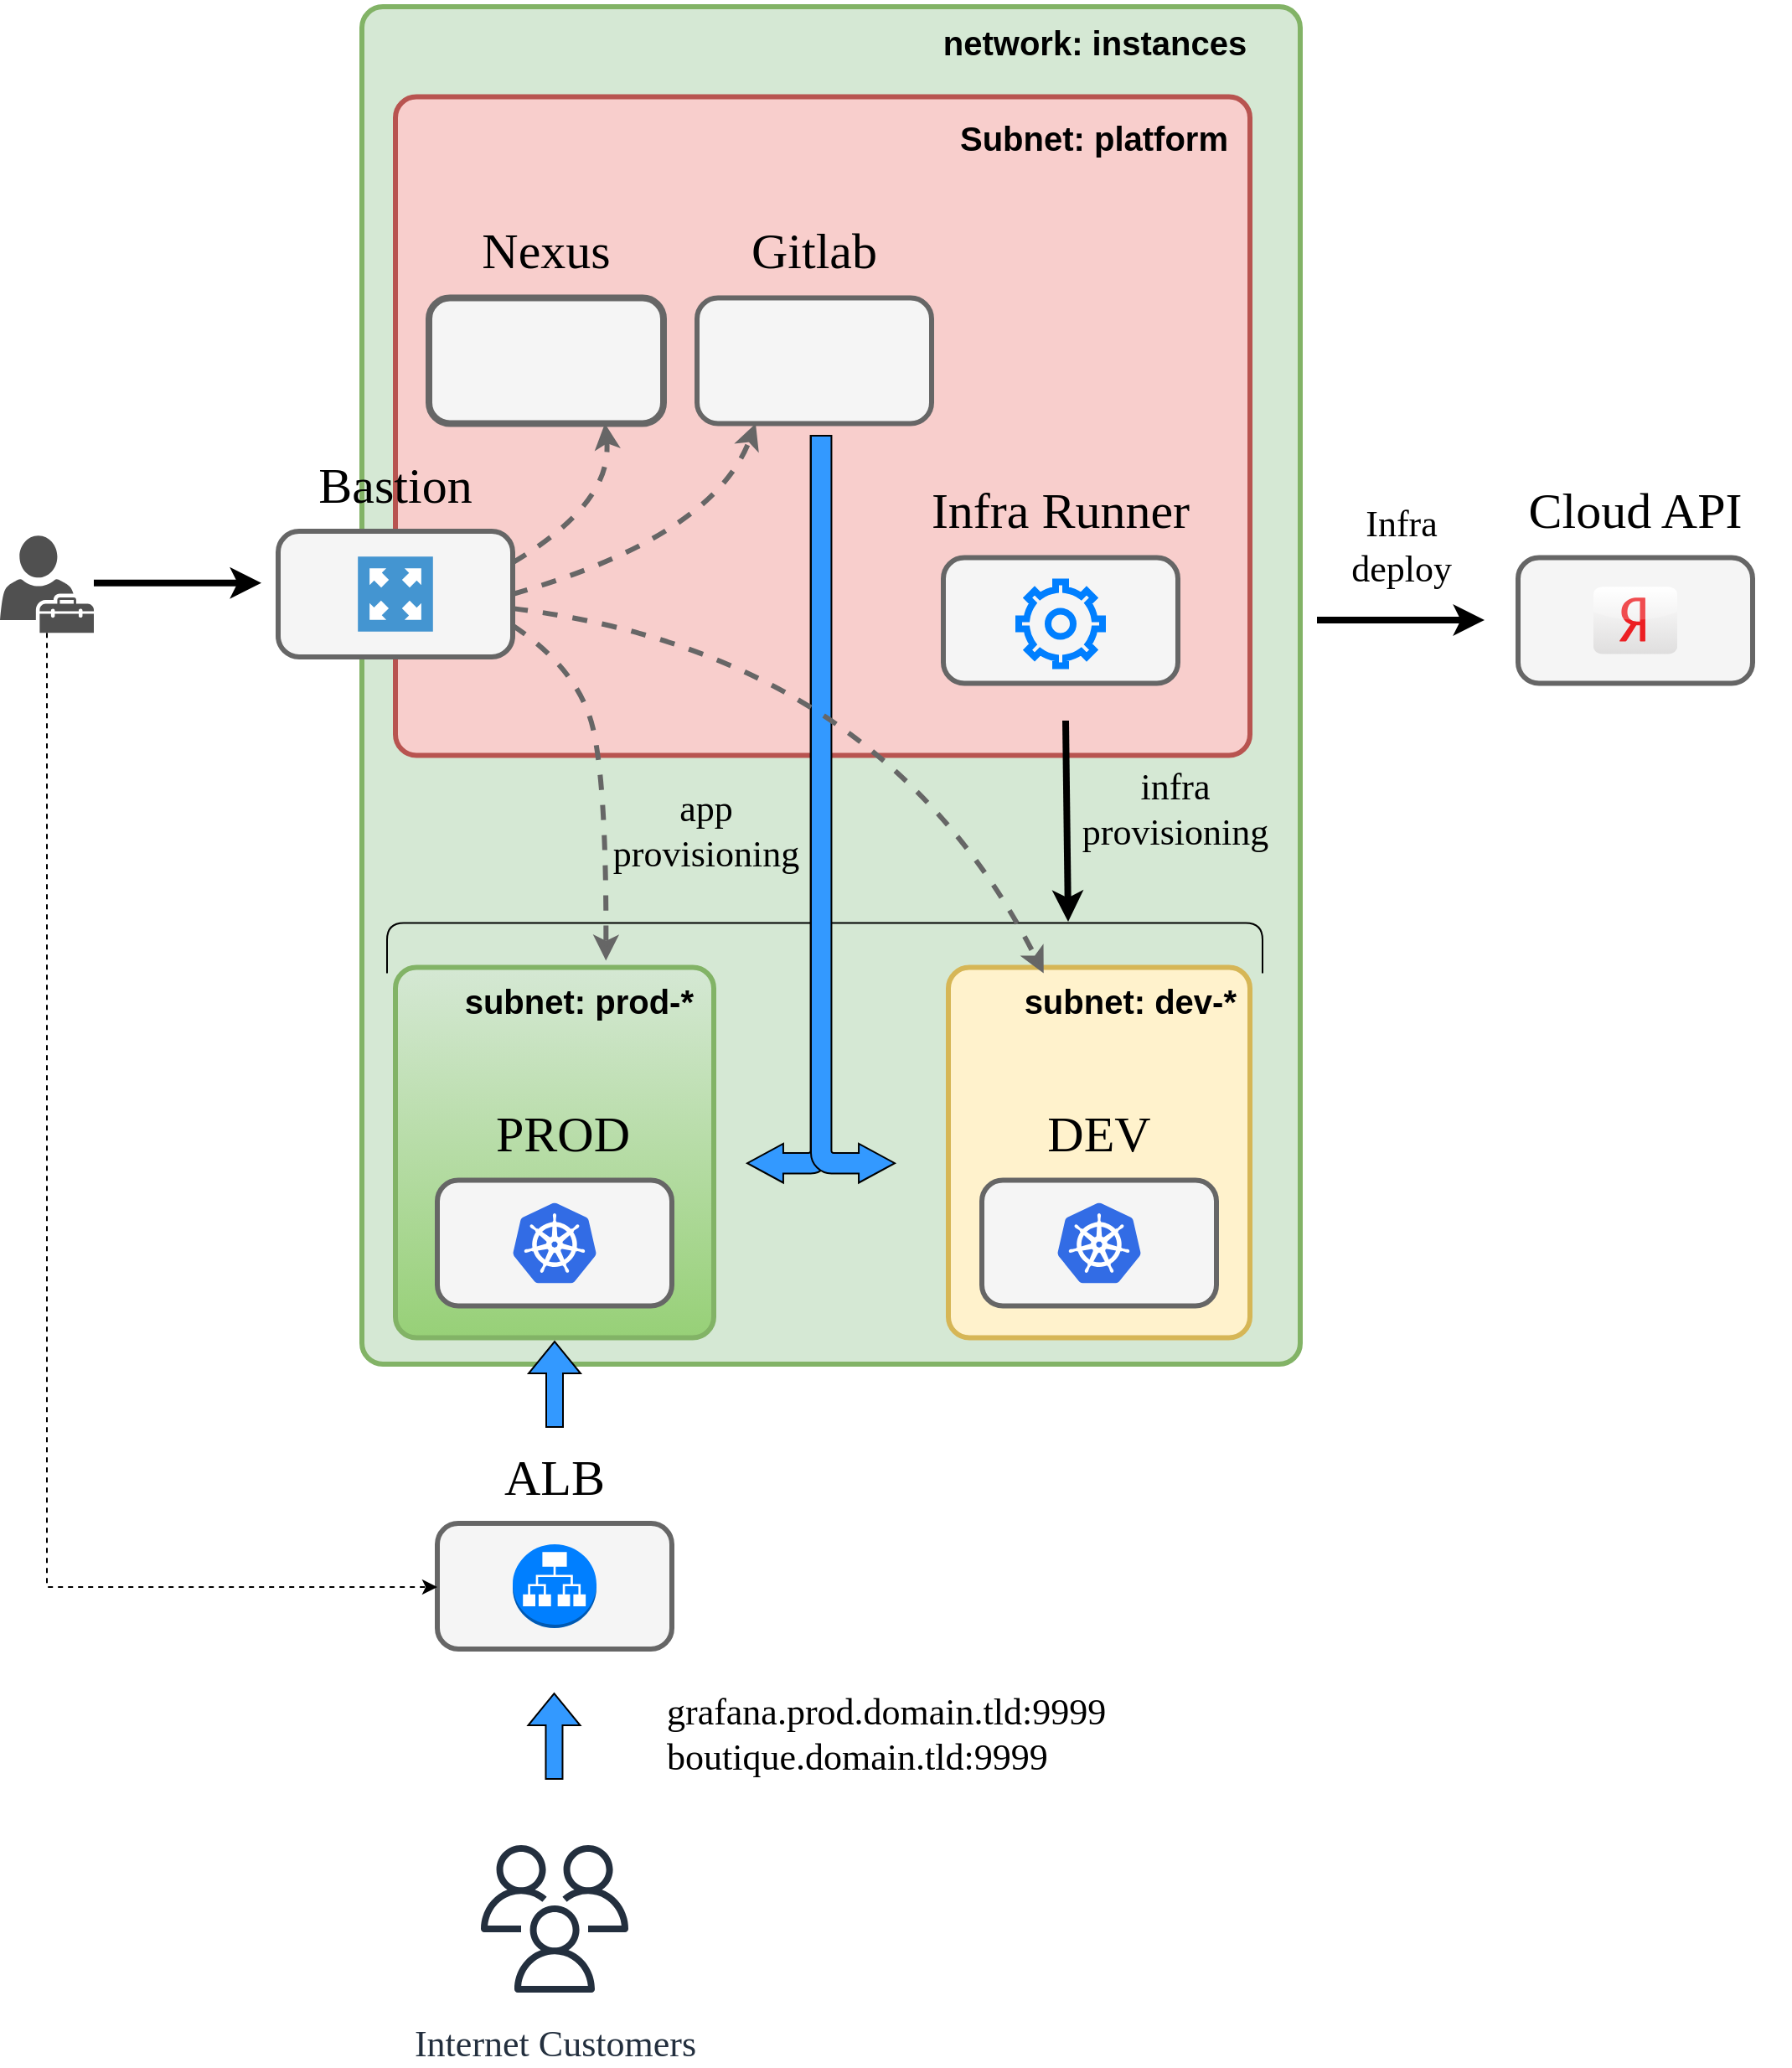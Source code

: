 <mxfile version="20.7.4" type="device"><diagram id="rOQ_kR_JM_lmEFtDz3hM" name="Page-1"><mxGraphModel dx="1956" dy="1098" grid="1" gridSize="10" guides="1" tooltips="1" connect="1" arrows="1" fold="1" page="1" pageScale="1" pageWidth="1169" pageHeight="827" background="none" math="0" shadow="0"><root><mxCell id="0"/><mxCell id="1" parent="0"/><mxCell id="isQGVpZ9_MMjknRB4OHt-1" value="" style="rounded=1;whiteSpace=wrap;html=1;fillColor=#d5e8d4;strokeColor=#82b366;absoluteArcSize=1;arcSize=25;strokeWidth=3;" parent="1" vertex="1"><mxGeometry x="240" y="14" width="560" height="810" as="geometry"/></mxCell><mxCell id="cO4VPkEwaOWTGZpY2_Oz-37" value="" style="rounded=1;whiteSpace=wrap;html=1;fillColor=#f8cecc;strokeColor=#b85450;absoluteArcSize=1;arcSize=25;fontColor=#000000;strokeWidth=3;" parent="1" vertex="1"><mxGeometry x="260" y="67.75" width="510" height="393" as="geometry"/></mxCell><mxCell id="6e3XKi6OUkXW03cfDCQT-12" value="" style="rounded=1;whiteSpace=wrap;html=1;fillColor=#fff2cc;strokeColor=#d6b656;absoluteArcSize=1;arcSize=25;fontColor=#000000;strokeWidth=3;" parent="1" vertex="1"><mxGeometry x="590" y="587.25" width="180" height="221" as="geometry"/></mxCell><mxCell id="6e3XKi6OUkXW03cfDCQT-18" value="subnet: dev-*" style="text;html=1;strokeColor=none;fillColor=none;align=right;verticalAlign=middle;whiteSpace=wrap;rounded=0;fontSize=20;fontStyle=1;fontColor=#000000;" parent="1" vertex="1"><mxGeometry x="624" y="587.25" width="140" height="40" as="geometry"/></mxCell><mxCell id="cO4VPkEwaOWTGZpY2_Oz-38" value="Subnet: platform" style="text;html=1;strokeColor=none;fillColor=none;align=center;verticalAlign=middle;whiteSpace=wrap;rounded=0;fontSize=20;fontStyle=1;fontColor=#000000;" parent="1" vertex="1"><mxGeometry x="590" y="67" width="174" height="50" as="geometry"/></mxCell><mxCell id="cO4VPkEwaOWTGZpY2_Oz-54" value="" style="group" parent="1" vertex="1" connectable="0"><mxGeometry x="190" y="270" width="140" height="132" as="geometry"/></mxCell><mxCell id="cO4VPkEwaOWTGZpY2_Oz-49" value="" style="group;" parent="cO4VPkEwaOWTGZpY2_Oz-54" vertex="1" connectable="0"><mxGeometry y="57" width="140" height="75" as="geometry"/></mxCell><mxCell id="cO4VPkEwaOWTGZpY2_Oz-50" value="" style="rounded=1;fontSize=26;arcSize=25;absoluteArcSize=1;fillColor=#f5f5f5;fontColor=#000000;strokeColor=#666666;align=right;fontStyle=1;verticalAlign=middle;horizontal=1;html=1;whiteSpace=wrap;fontFamily=Times New Roman;spacingRight=14;spacingBottom=10;strokeWidth=3;" parent="cO4VPkEwaOWTGZpY2_Oz-49" vertex="1"><mxGeometry width="140" height="75" as="geometry"/></mxCell><mxCell id="cO4VPkEwaOWTGZpY2_Oz-52" value="" style="pointerEvents=1;shadow=0;dashed=0;html=1;strokeColor=none;fillColor=#4495D1;labelPosition=center;verticalLabelPosition=bottom;verticalAlign=top;align=center;outlineConnect=0;shape=mxgraph.veeam.2d.proxy_appliance;labelBackgroundColor=default;sketch=0;strokeWidth=4;fontFamily=Times New Roman;fontSize=12;fontColor=default;" parent="cO4VPkEwaOWTGZpY2_Oz-49" vertex="1"><mxGeometry x="47.6" y="15.1" width="44.8" height="44.8" as="geometry"/></mxCell><mxCell id="cO4VPkEwaOWTGZpY2_Oz-53" value="Bastion" style="text;html=1;strokeColor=none;fillColor=none;align=center;verticalAlign=middle;whiteSpace=wrap;rounded=0;labelBackgroundColor=none;sketch=0;strokeWidth=4;fontFamily=Times New Roman;fontSize=30;fontColor=default;" parent="cO4VPkEwaOWTGZpY2_Oz-54" vertex="1"><mxGeometry x="10" width="120" height="57" as="geometry"/></mxCell><mxCell id="cO4VPkEwaOWTGZpY2_Oz-55" value="" style="group;strokeWidth=3;" parent="1" vertex="1" connectable="0"><mxGeometry x="587" y="285.75" width="180" height="132" as="geometry"/></mxCell><mxCell id="cO4VPkEwaOWTGZpY2_Oz-56" value="" style="group;strokeWidth=3;strokeColor=none;" parent="cO4VPkEwaOWTGZpY2_Oz-55" vertex="1" connectable="0"><mxGeometry y="57" width="140" height="75" as="geometry"/></mxCell><mxCell id="cO4VPkEwaOWTGZpY2_Oz-57" value="" style="rounded=1;fontSize=26;arcSize=25;absoluteArcSize=1;fillColor=#f5f5f5;fontColor=#000000;strokeColor=#666666;align=right;fontStyle=1;verticalAlign=middle;horizontal=1;html=1;whiteSpace=wrap;fontFamily=Times New Roman;spacingRight=14;spacingBottom=10;strokeWidth=3;" parent="cO4VPkEwaOWTGZpY2_Oz-56" vertex="1"><mxGeometry width="140" height="75" as="geometry"/></mxCell><mxCell id="cO4VPkEwaOWTGZpY2_Oz-60" value="" style="html=1;verticalLabelPosition=bottom;align=center;labelBackgroundColor=#ffffff;verticalAlign=top;strokeWidth=4;strokeColor=#007FFF;shadow=0;dashed=0;shape=mxgraph.ios7.icons.settings;sketch=0;fontFamily=Times New Roman;fontSize=26;fontColor=default;fillColor=none;aspect=fixed;" parent="cO4VPkEwaOWTGZpY2_Oz-56" vertex="1"><mxGeometry x="45" y="14.5" width="50" height="50" as="geometry"/></mxCell><mxCell id="cO4VPkEwaOWTGZpY2_Oz-59" value="Infra Runner" style="text;html=1;strokeColor=none;fillColor=none;align=center;verticalAlign=middle;whiteSpace=wrap;rounded=0;labelBackgroundColor=none;sketch=0;strokeWidth=4;fontFamily=Times New Roman;fontSize=30;fontColor=default;" parent="cO4VPkEwaOWTGZpY2_Oz-55" vertex="1"><mxGeometry x="-10" width="160" height="57" as="geometry"/></mxCell><mxCell id="cO4VPkEwaOWTGZpY2_Oz-68" value="" style="group" parent="1" vertex="1" connectable="0"><mxGeometry x="280" y="130.75" width="180" height="132" as="geometry"/></mxCell><mxCell id="cO4VPkEwaOWTGZpY2_Oz-69" value="" style="group;" parent="cO4VPkEwaOWTGZpY2_Oz-68" vertex="1" connectable="0"><mxGeometry y="57" width="140" height="75" as="geometry"/></mxCell><mxCell id="cO4VPkEwaOWTGZpY2_Oz-70" value="" style="rounded=1;fontSize=26;arcSize=25;absoluteArcSize=1;fillColor=#f5f5f5;fontColor=#000000;strokeColor=#666666;align=right;fontStyle=1;verticalAlign=middle;horizontal=1;html=1;whiteSpace=wrap;fontFamily=Times New Roman;spacingRight=14;spacingBottom=10;strokeWidth=4;" parent="cO4VPkEwaOWTGZpY2_Oz-69" vertex="1"><mxGeometry width="140" height="75" as="geometry"/></mxCell><mxCell id="cO4VPkEwaOWTGZpY2_Oz-71" value="" style="shape=image;html=1;verticalAlign=top;verticalLabelPosition=bottom;labelBackgroundColor=#ffffff;imageAspect=0;aspect=fixed;image=https://cdn1.iconfinder.com/data/icons/social-media-2106/24/social_media_social_media_logo_docker-128.png;strokeColor=#004C99;strokeWidth=3;fontFamily=Times New Roman;fontSize=45;fillColor=#FF3333;" parent="cO4VPkEwaOWTGZpY2_Oz-69" vertex="1"><mxGeometry x="45" y="12.5" width="50" height="50" as="geometry"/></mxCell><mxCell id="cO4VPkEwaOWTGZpY2_Oz-72" value="Nexus" style="text;html=1;strokeColor=none;fillColor=none;align=center;verticalAlign=middle;whiteSpace=wrap;rounded=0;labelBackgroundColor=none;sketch=0;strokeWidth=4;fontFamily=Times New Roman;fontSize=30;fontColor=default;" parent="cO4VPkEwaOWTGZpY2_Oz-68" vertex="1"><mxGeometry x="-10" width="160" height="57" as="geometry"/></mxCell><mxCell id="cO4VPkEwaOWTGZpY2_Oz-76" value="" style="group" parent="1" vertex="1" connectable="0"><mxGeometry x="610" y="657.25" width="180" height="132" as="geometry"/></mxCell><mxCell id="cO4VPkEwaOWTGZpY2_Oz-77" value="" style="group;" parent="cO4VPkEwaOWTGZpY2_Oz-76" vertex="1" connectable="0"><mxGeometry y="57" width="140" height="75" as="geometry"/></mxCell><mxCell id="cO4VPkEwaOWTGZpY2_Oz-78" value="" style="rounded=1;fontSize=26;arcSize=25;absoluteArcSize=1;fillColor=#f5f5f5;fontColor=#000000;strokeColor=#666666;align=right;fontStyle=1;verticalAlign=middle;horizontal=1;html=1;whiteSpace=wrap;fontFamily=Times New Roman;spacingRight=14;spacingBottom=10;strokeWidth=3;" parent="cO4VPkEwaOWTGZpY2_Oz-77" vertex="1"><mxGeometry width="140" height="75" as="geometry"/></mxCell><mxCell id="cO4VPkEwaOWTGZpY2_Oz-81" value="" style="sketch=0;aspect=fixed;html=1;points=[];align=center;image;fontSize=12;image=img/lib/mscae/Kubernetes.svg;labelBackgroundColor=none;strokeColor=#007FFF;strokeWidth=4;fontFamily=Times New Roman;fontColor=default;fillColor=#3399FF;" parent="cO4VPkEwaOWTGZpY2_Oz-77" vertex="1"><mxGeometry x="45" y="13.5" width="50" height="48" as="geometry"/></mxCell><mxCell id="cO4VPkEwaOWTGZpY2_Oz-80" value="DEV" style="text;html=1;strokeColor=none;fillColor=none;align=center;verticalAlign=middle;whiteSpace=wrap;rounded=0;labelBackgroundColor=none;sketch=0;strokeWidth=4;fontFamily=Times New Roman;fontSize=30;fontColor=default;" parent="cO4VPkEwaOWTGZpY2_Oz-76" vertex="1"><mxGeometry x="-10" width="160" height="57" as="geometry"/></mxCell><mxCell id="cO4VPkEwaOWTGZpY2_Oz-82" value="" style="rounded=1;whiteSpace=wrap;html=1;fillColor=#d5e8d4;strokeColor=#82b366;absoluteArcSize=1;arcSize=25;gradientColor=#97d077;strokeWidth=3;" parent="1" vertex="1"><mxGeometry x="260" y="587.25" width="190" height="221" as="geometry"/></mxCell><mxCell id="cO4VPkEwaOWTGZpY2_Oz-83" value="subnet: prod-*" style="text;html=1;strokeColor=none;fillColor=none;align=right;verticalAlign=middle;whiteSpace=wrap;rounded=0;fontSize=20;fontStyle=1;fontColor=#000000;" parent="1" vertex="1"><mxGeometry x="280" y="587.25" width="160" height="40" as="geometry"/></mxCell><mxCell id="cO4VPkEwaOWTGZpY2_Oz-84" value="" style="group" parent="1" vertex="1" connectable="0"><mxGeometry x="320" y="657.25" width="180" height="132" as="geometry"/></mxCell><mxCell id="cO4VPkEwaOWTGZpY2_Oz-85" value="" style="group;" parent="cO4VPkEwaOWTGZpY2_Oz-84" vertex="1" connectable="0"><mxGeometry x="-35" y="57" width="140" height="75" as="geometry"/></mxCell><mxCell id="cO4VPkEwaOWTGZpY2_Oz-86" value="" style="rounded=1;fontSize=26;arcSize=25;absoluteArcSize=1;fillColor=#f5f5f5;fontColor=#000000;strokeColor=#666666;align=right;fontStyle=1;verticalAlign=middle;horizontal=1;html=1;whiteSpace=wrap;fontFamily=Times New Roman;spacingRight=14;spacingBottom=10;strokeWidth=3;" parent="cO4VPkEwaOWTGZpY2_Oz-85" vertex="1"><mxGeometry width="140" height="75" as="geometry"/></mxCell><mxCell id="cO4VPkEwaOWTGZpY2_Oz-87" value="" style="sketch=0;aspect=fixed;html=1;points=[];align=center;image;fontSize=12;image=img/lib/mscae/Kubernetes.svg;labelBackgroundColor=none;strokeColor=#007FFF;strokeWidth=4;fontFamily=Times New Roman;fontColor=default;fillColor=#3399FF;" parent="cO4VPkEwaOWTGZpY2_Oz-85" vertex="1"><mxGeometry x="45" y="13.5" width="50" height="48" as="geometry"/></mxCell><mxCell id="cO4VPkEwaOWTGZpY2_Oz-88" value="PROD" style="text;html=1;strokeColor=none;fillColor=none;align=center;verticalAlign=middle;whiteSpace=wrap;rounded=0;labelBackgroundColor=none;sketch=0;strokeWidth=4;fontFamily=Times New Roman;fontSize=30;fontColor=default;" parent="cO4VPkEwaOWTGZpY2_Oz-84" vertex="1"><mxGeometry x="-55" width="190" height="57" as="geometry"/></mxCell><mxCell id="cO4VPkEwaOWTGZpY2_Oz-90" value="" style="group" parent="1" vertex="1" connectable="0"><mxGeometry x="430" y="130.75" width="160" height="132" as="geometry"/></mxCell><mxCell id="cO4VPkEwaOWTGZpY2_Oz-91" value="" style="group;" parent="cO4VPkEwaOWTGZpY2_Oz-90" vertex="1" connectable="0"><mxGeometry x="10" y="57" width="140" height="75" as="geometry"/></mxCell><mxCell id="cO4VPkEwaOWTGZpY2_Oz-92" value="" style="rounded=1;fontSize=26;arcSize=25;absoluteArcSize=1;fillColor=#f5f5f5;fontColor=#000000;strokeColor=#666666;align=right;fontStyle=1;verticalAlign=middle;horizontal=1;html=1;whiteSpace=wrap;fontFamily=Times New Roman;spacingRight=14;spacingBottom=10;strokeWidth=3;" parent="cO4VPkEwaOWTGZpY2_Oz-91" vertex="1"><mxGeometry width="140" height="75" as="geometry"/></mxCell><mxCell id="cO4VPkEwaOWTGZpY2_Oz-36" value="" style="shape=image;html=1;verticalAlign=top;verticalLabelPosition=bottom;labelBackgroundColor=#ffffff;imageAspect=0;aspect=fixed;image=https://cdn4.iconfinder.com/data/icons/socialcones/508/Gitlab-128.png;sketch=0;strokeColor=#004C99;strokeWidth=10;fontFamily=Times New Roman;fontSize=26;fontColor=default;fillColor=#FF3333;" parent="cO4VPkEwaOWTGZpY2_Oz-91" vertex="1"><mxGeometry x="45" y="12.5" width="50" height="50" as="geometry"/></mxCell><mxCell id="cO4VPkEwaOWTGZpY2_Oz-94" value="Gitlab" style="text;html=1;strokeColor=none;fillColor=none;align=center;verticalAlign=middle;whiteSpace=wrap;rounded=0;labelBackgroundColor=none;sketch=0;strokeWidth=4;fontFamily=Times New Roman;fontSize=30;fontColor=default;" parent="cO4VPkEwaOWTGZpY2_Oz-90" vertex="1"><mxGeometry width="160" height="57" as="geometry"/></mxCell><mxCell id="cO4VPkEwaOWTGZpY2_Oz-101" value="" style="group" parent="1" vertex="1" connectable="0"><mxGeometry x="920" y="285.75" width="172.4" height="145.7" as="geometry"/></mxCell><mxCell id="cO4VPkEwaOWTGZpY2_Oz-102" value="" style="group;" parent="cO4VPkEwaOWTGZpY2_Oz-101" vertex="1" connectable="0"><mxGeometry x="10" y="57" width="162.4" height="88.7" as="geometry"/></mxCell><mxCell id="cO4VPkEwaOWTGZpY2_Oz-103" value="" style="rounded=1;fontSize=26;arcSize=25;absoluteArcSize=1;fillColor=#f5f5f5;fontColor=#000000;strokeColor=#666666;align=right;fontStyle=1;verticalAlign=middle;horizontal=1;html=1;whiteSpace=wrap;fontFamily=Times New Roman;spacingRight=14;spacingBottom=10;strokeWidth=3;" parent="cO4VPkEwaOWTGZpY2_Oz-102" vertex="1"><mxGeometry width="140" height="75" as="geometry"/></mxCell><mxCell id="cO4VPkEwaOWTGZpY2_Oz-106" value="" style="dashed=0;outlineConnect=0;html=1;align=center;labelPosition=center;verticalLabelPosition=bottom;verticalAlign=top;shape=mxgraph.webicons.yandex;gradientColor=#DFDEDE;labelBackgroundColor=none;sketch=0;strokeColor=default;strokeWidth=3;fontFamily=Times New Roman;fontSize=30;fontColor=default;" parent="cO4VPkEwaOWTGZpY2_Oz-102" vertex="1"><mxGeometry x="45" y="17.5" width="50" height="40" as="geometry"/></mxCell><mxCell id="cO4VPkEwaOWTGZpY2_Oz-105" value="Cloud API" style="text;html=1;strokeColor=none;fillColor=none;align=center;verticalAlign=middle;whiteSpace=wrap;rounded=0;labelBackgroundColor=none;sketch=0;strokeWidth=4;fontFamily=Times New Roman;fontSize=30;fontColor=default;" parent="cO4VPkEwaOWTGZpY2_Oz-101" vertex="1"><mxGeometry width="160" height="57" as="geometry"/></mxCell><mxCell id="cO4VPkEwaOWTGZpY2_Oz-110" value="Infra&lt;br style=&quot;font-size: 22px;&quot;&gt;deploy" style="text;html=1;align=center;verticalAlign=middle;resizable=0;points=[];autosize=1;strokeColor=none;fillColor=none;fontSize=22;fontFamily=Times New Roman;fontColor=default;" parent="1" vertex="1"><mxGeometry x="820" y="301" width="80" height="70" as="geometry"/></mxCell><mxCell id="cO4VPkEwaOWTGZpY2_Oz-112" value="" style="endArrow=none;html=1;rounded=0;fontFamily=Times New Roman;fontSize=30;fontColor=default;strokeWidth=4;startArrow=classic;startFill=1;endFill=0;exitX=-0.025;exitY=0.778;exitDx=0;exitDy=0;exitPerimeter=0;" parent="1" source="cO4VPkEwaOWTGZpY2_Oz-115" edge="1"><mxGeometry width="50" height="50" relative="1" as="geometry"><mxPoint x="360" y="540.75" as="sourcePoint"/><mxPoint x="660" y="440" as="targetPoint"/></mxGeometry></mxCell><mxCell id="cO4VPkEwaOWTGZpY2_Oz-113" value="infra&lt;br&gt;provisioning" style="text;html=1;align=center;verticalAlign=middle;resizable=0;points=[];autosize=1;strokeColor=none;fillColor=none;fontSize=22;fontFamily=Times New Roman;fontColor=default;" parent="1" vertex="1"><mxGeometry x="660" y="457.87" width="130" height="70" as="geometry"/></mxCell><mxCell id="cO4VPkEwaOWTGZpY2_Oz-115" value="" style="shape=curlyBracket;whiteSpace=wrap;html=1;rounded=1;flipH=1;labelBackgroundColor=none;sketch=0;strokeColor=default;strokeWidth=1;fontFamily=Times New Roman;fontSize=22;fontColor=default;fillColor=#3399FF;rotation=-90;size=0;" parent="1" vertex="1"><mxGeometry x="501.25" y="314.5" width="30" height="522.5" as="geometry"/></mxCell><mxCell id="cO4VPkEwaOWTGZpY2_Oz-123" value="" style="group" parent="1" vertex="1" connectable="0"><mxGeometry x="470" y="270" width="88" height="445.75" as="geometry"/></mxCell><mxCell id="cO4VPkEwaOWTGZpY2_Oz-121" value="" style="html=1;shadow=0;dashed=0;align=center;verticalAlign=middle;shape=mxgraph.arrows2.bendArrow;dy=6.11;dx=21.47;notch=0;arrowHead=23.29;rounded=1;labelBackgroundColor=none;sketch=0;strokeColor=default;strokeWidth=1;fontFamily=Times New Roman;fontSize=22;fontColor=default;fillColor=#3399FF;rotation=-180;" parent="cO4VPkEwaOWTGZpY2_Oz-123" vertex="1"><mxGeometry width="50" height="445.75" as="geometry"/></mxCell><mxCell id="cO4VPkEwaOWTGZpY2_Oz-122" value="" style="html=1;shadow=0;dashed=0;align=center;verticalAlign=middle;shape=mxgraph.arrows2.bendArrow;dy=6.11;dx=21.47;notch=0;arrowHead=23.29;rounded=1;labelBackgroundColor=none;sketch=0;strokeColor=default;strokeWidth=1;fontFamily=Times New Roman;fontSize=22;fontColor=default;fillColor=#3399FF;rotation=-180;direction=east;flipH=1;" parent="cO4VPkEwaOWTGZpY2_Oz-123" vertex="1"><mxGeometry x="38" width="50" height="445.75" as="geometry"/></mxCell><mxCell id="cO4VPkEwaOWTGZpY2_Oz-124" value="app&lt;br&gt;provisioning" style="text;html=1;align=center;verticalAlign=middle;resizable=0;points=[];autosize=1;strokeColor=none;fillColor=none;fontSize=22;fontFamily=Times New Roman;fontColor=default;" parent="1" vertex="1"><mxGeometry x="380" y="470.75" width="130" height="70" as="geometry"/></mxCell><mxCell id="cO4VPkEwaOWTGZpY2_Oz-127" value="" style="endArrow=classic;html=1;rounded=0;fontFamily=Times New Roman;fontSize=30;fontColor=default;strokeWidth=4;" parent="1" edge="1"><mxGeometry width="50" height="50" relative="1" as="geometry"><mxPoint x="810" y="380" as="sourcePoint"/><mxPoint x="910" y="380" as="targetPoint"/><Array as="points"/></mxGeometry></mxCell><mxCell id="isQGVpZ9_MMjknRB4OHt-2" value="network: instances" style="text;html=1;strokeColor=none;fillColor=none;align=center;verticalAlign=middle;whiteSpace=wrap;rounded=0;fontSize=20;fontStyle=1;fontColor=#000000;" parent="1" vertex="1"><mxGeometry x="578.5" y="10" width="197" height="50" as="geometry"/></mxCell><mxCell id="isQGVpZ9_MMjknRB4OHt-3" value="" style="curved=1;endArrow=classic;html=1;rounded=0;exitX=1;exitY=0.25;exitDx=0;exitDy=0;entryX=0.75;entryY=1;entryDx=0;entryDy=0;strokeColor=#666666;strokeWidth=3;dashed=1;" parent="1" source="cO4VPkEwaOWTGZpY2_Oz-50" target="cO4VPkEwaOWTGZpY2_Oz-70" edge="1"><mxGeometry width="50" height="50" relative="1" as="geometry"><mxPoint x="220" y="340" as="sourcePoint"/><mxPoint x="270" y="290" as="targetPoint"/><Array as="points"><mxPoint x="390" y="310"/></Array></mxGeometry></mxCell><mxCell id="isQGVpZ9_MMjknRB4OHt-4" value="" style="curved=1;endArrow=classic;html=1;rounded=0;exitX=1;exitY=0.5;exitDx=0;exitDy=0;entryX=0.25;entryY=1;entryDx=0;entryDy=0;strokeColor=#666666;strokeWidth=3;dashed=1;" parent="1" source="cO4VPkEwaOWTGZpY2_Oz-50" target="cO4VPkEwaOWTGZpY2_Oz-92" edge="1"><mxGeometry width="50" height="50" relative="1" as="geometry"><mxPoint x="340" y="355.75" as="sourcePoint"/><mxPoint x="395" y="272.75" as="targetPoint"/><Array as="points"><mxPoint x="450" y="330"/></Array></mxGeometry></mxCell><mxCell id="isQGVpZ9_MMjknRB4OHt-5" value="" style="curved=1;endArrow=classic;html=1;rounded=0;entryX=0;entryY=0.75;entryDx=0;entryDy=0;strokeColor=#666666;strokeWidth=3;dashed=1;" parent="1" source="cO4VPkEwaOWTGZpY2_Oz-50" target="cO4VPkEwaOWTGZpY2_Oz-115" edge="1"><mxGeometry width="50" height="50" relative="1" as="geometry"><mxPoint x="340" y="374.5" as="sourcePoint"/><mxPoint x="485" y="272.75" as="targetPoint"/><Array as="points"><mxPoint x="550" y="400"/></Array></mxGeometry></mxCell><mxCell id="isQGVpZ9_MMjknRB4OHt-6" value="" style="curved=1;endArrow=classic;html=1;rounded=0;exitX=1;exitY=0.75;exitDx=0;exitDy=0;entryX=0.75;entryY=0.25;entryDx=0;entryDy=0;entryPerimeter=0;strokeColor=#666666;strokeWidth=3;dashed=1;" parent="1" source="cO4VPkEwaOWTGZpY2_Oz-50" target="cO4VPkEwaOWTGZpY2_Oz-115" edge="1"><mxGeometry width="50" height="50" relative="1" as="geometry"><mxPoint x="340.0" y="374.5" as="sourcePoint"/><mxPoint x="485" y="272.75" as="targetPoint"/><Array as="points"><mxPoint x="370" y="410"/><mxPoint x="386" y="480"/></Array></mxGeometry></mxCell><mxCell id="isQGVpZ9_MMjknRB4OHt-7" value="" style="endArrow=classic;html=1;rounded=0;fontFamily=Times New Roman;fontSize=30;fontColor=default;strokeWidth=4;" parent="1" edge="1"><mxGeometry width="50" height="50" relative="1" as="geometry"><mxPoint x="80" y="357.89" as="sourcePoint"/><mxPoint x="180" y="357.89" as="targetPoint"/><Array as="points"/></mxGeometry></mxCell><mxCell id="aj_NTeSIWmi211VK0Jcg-3" value="" style="group" vertex="1" connectable="0" parent="1"><mxGeometry x="285" y="862" width="180" height="132" as="geometry"/></mxCell><mxCell id="aj_NTeSIWmi211VK0Jcg-4" value="" style="group;" vertex="1" connectable="0" parent="aj_NTeSIWmi211VK0Jcg-3"><mxGeometry y="57" width="140" height="75" as="geometry"/></mxCell><mxCell id="aj_NTeSIWmi211VK0Jcg-5" value="" style="rounded=1;fontSize=26;arcSize=25;absoluteArcSize=1;fillColor=#f5f5f5;fontColor=#000000;strokeColor=#666666;align=right;fontStyle=1;verticalAlign=middle;horizontal=1;html=1;whiteSpace=wrap;fontFamily=Times New Roman;spacingRight=14;spacingBottom=10;strokeWidth=3;" vertex="1" parent="aj_NTeSIWmi211VK0Jcg-4"><mxGeometry width="140" height="75" as="geometry"/></mxCell><mxCell id="aj_NTeSIWmi211VK0Jcg-2" value="" style="outlineConnect=0;dashed=0;verticalLabelPosition=bottom;verticalAlign=top;align=center;html=1;shape=mxgraph.aws3.application_load_balancer;fillColor=#007FFF;gradientColor=none;" vertex="1" parent="aj_NTeSIWmi211VK0Jcg-4"><mxGeometry x="45" y="12.5" width="50" height="50" as="geometry"/></mxCell><mxCell id="aj_NTeSIWmi211VK0Jcg-7" value="ALB" style="text;html=1;strokeColor=none;fillColor=none;align=center;verticalAlign=middle;whiteSpace=wrap;rounded=0;labelBackgroundColor=none;sketch=0;strokeWidth=4;fontFamily=Times New Roman;fontSize=30;fontColor=default;" vertex="1" parent="aj_NTeSIWmi211VK0Jcg-3"><mxGeometry x="15" width="110" height="57" as="geometry"/></mxCell><mxCell id="aj_NTeSIWmi211VK0Jcg-9" value="" style="shape=flexArrow;endArrow=classic;html=1;rounded=0;strokeColor=#000000;fillColor=#3399FF;" edge="1" parent="1" source="aj_NTeSIWmi211VK0Jcg-7"><mxGeometry width="50" height="50" relative="1" as="geometry"><mxPoint x="353" y="810" as="sourcePoint"/><mxPoint x="355" y="810" as="targetPoint"/></mxGeometry></mxCell><mxCell id="aj_NTeSIWmi211VK0Jcg-24" value="grafana.prod.domain.tld:9999&lt;br&gt;boutique.domain.tld:9999" style="text;html=1;align=left;verticalAlign=middle;resizable=0;points=[];autosize=1;strokeColor=none;fillColor=none;fontSize=22;fontFamily=Times New Roman;fontColor=default;" vertex="1" parent="1"><mxGeometry x="420" y="1010" width="290" height="70" as="geometry"/></mxCell><mxCell id="aj_NTeSIWmi211VK0Jcg-29" style="edgeStyle=orthogonalEdgeStyle;rounded=0;orthogonalLoop=1;jettySize=auto;html=1;entryX=0;entryY=0.5;entryDx=0;entryDy=0;dashed=1;strokeColor=#000000;fontFamily=Times New Roman;fontSize=22;fillColor=#3399FF;" edge="1" parent="1" source="aj_NTeSIWmi211VK0Jcg-26" target="aj_NTeSIWmi211VK0Jcg-5"><mxGeometry relative="1" as="geometry"><Array as="points"><mxPoint x="52" y="957"/><mxPoint x="285" y="957"/></Array></mxGeometry></mxCell><mxCell id="aj_NTeSIWmi211VK0Jcg-26" value="" style="sketch=0;pointerEvents=1;shadow=0;dashed=0;html=1;strokeColor=none;fillColor=#505050;labelPosition=center;verticalLabelPosition=bottom;verticalAlign=top;outlineConnect=0;align=center;shape=mxgraph.office.users.tenant_admin;" vertex="1" parent="1"><mxGeometry x="24" y="329.6" width="56" height="58" as="geometry"/></mxCell><mxCell id="aj_NTeSIWmi211VK0Jcg-27" value="Internet Customers&lt;br style=&quot;font-size: 22px;&quot;&gt;" style="sketch=0;outlineConnect=0;fontColor=#232F3E;gradientColor=none;strokeColor=#232F3E;fillColor=#ffffff;dashed=0;verticalLabelPosition=bottom;verticalAlign=top;align=center;html=1;fontSize=22;fontStyle=0;aspect=fixed;shape=mxgraph.aws4.resourceIcon;resIcon=mxgraph.aws4.users;fontFamily=Times New Roman;" vertex="1" parent="1"><mxGeometry x="300" y="1100" width="110" height="110" as="geometry"/></mxCell><mxCell id="aj_NTeSIWmi211VK0Jcg-28" value="" style="shape=flexArrow;endArrow=classic;html=1;rounded=0;strokeColor=#000000;fillColor=#3399FF;" edge="1" parent="1"><mxGeometry width="50" height="50" relative="1" as="geometry"><mxPoint x="354.74" y="1072.0" as="sourcePoint"/><mxPoint x="354.74" y="1020" as="targetPoint"/></mxGeometry></mxCell></root></mxGraphModel></diagram></mxfile>